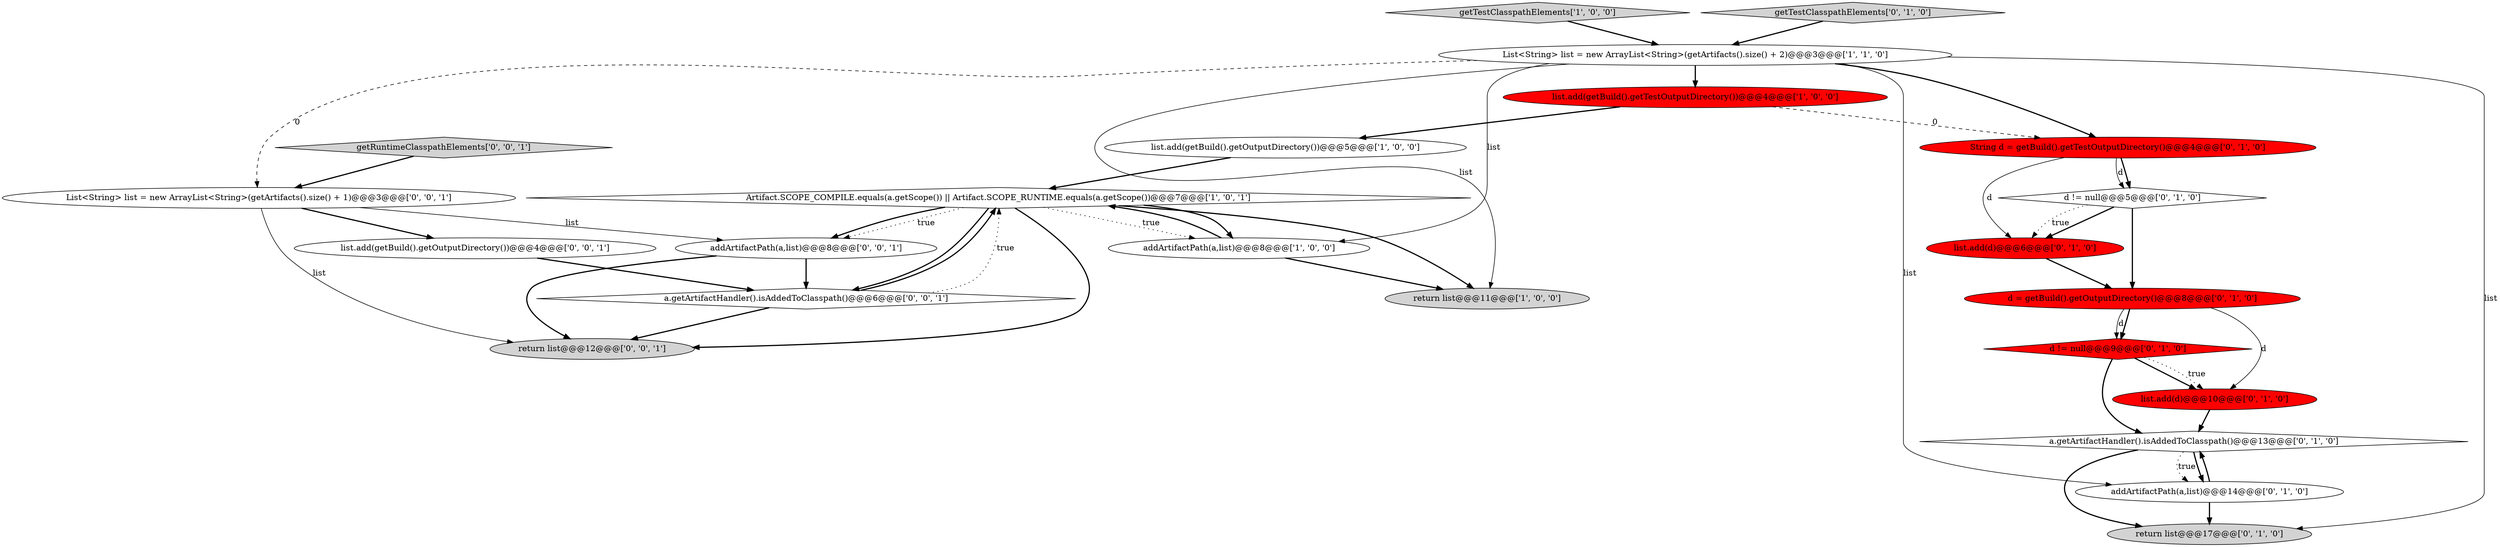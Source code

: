 digraph {
15 [style = filled, label = "a.getArtifactHandler().isAddedToClasspath()@@@13@@@['0', '1', '0']", fillcolor = white, shape = diamond image = "AAA0AAABBB2BBB"];
1 [style = filled, label = "list.add(getBuild().getTestOutputDirectory())@@@4@@@['1', '0', '0']", fillcolor = red, shape = ellipse image = "AAA1AAABBB1BBB"];
7 [style = filled, label = "d = getBuild().getOutputDirectory()@@@8@@@['0', '1', '0']", fillcolor = red, shape = ellipse image = "AAA1AAABBB2BBB"];
18 [style = filled, label = "return list@@@12@@@['0', '0', '1']", fillcolor = lightgray, shape = ellipse image = "AAA0AAABBB3BBB"];
4 [style = filled, label = "List<String> list = new ArrayList<String>(getArtifacts().size() + 2)@@@3@@@['1', '1', '0']", fillcolor = white, shape = ellipse image = "AAA0AAABBB1BBB"];
8 [style = filled, label = "d != null@@@9@@@['0', '1', '0']", fillcolor = red, shape = diamond image = "AAA1AAABBB2BBB"];
17 [style = filled, label = "a.getArtifactHandler().isAddedToClasspath()@@@6@@@['0', '0', '1']", fillcolor = white, shape = diamond image = "AAA0AAABBB3BBB"];
3 [style = filled, label = "getTestClasspathElements['1', '0', '0']", fillcolor = lightgray, shape = diamond image = "AAA0AAABBB1BBB"];
14 [style = filled, label = "list.add(d)@@@10@@@['0', '1', '0']", fillcolor = red, shape = ellipse image = "AAA1AAABBB2BBB"];
10 [style = filled, label = "String d = getBuild().getTestOutputDirectory()@@@4@@@['0', '1', '0']", fillcolor = red, shape = ellipse image = "AAA1AAABBB2BBB"];
20 [style = filled, label = "list.add(getBuild().getOutputDirectory())@@@4@@@['0', '0', '1']", fillcolor = white, shape = ellipse image = "AAA0AAABBB3BBB"];
2 [style = filled, label = "addArtifactPath(a,list)@@@8@@@['1', '0', '0']", fillcolor = white, shape = ellipse image = "AAA0AAABBB1BBB"];
19 [style = filled, label = "getRuntimeClasspathElements['0', '0', '1']", fillcolor = lightgray, shape = diamond image = "AAA0AAABBB3BBB"];
9 [style = filled, label = "getTestClasspathElements['0', '1', '0']", fillcolor = lightgray, shape = diamond image = "AAA0AAABBB2BBB"];
5 [style = filled, label = "return list@@@11@@@['1', '0', '0']", fillcolor = lightgray, shape = ellipse image = "AAA0AAABBB1BBB"];
21 [style = filled, label = "addArtifactPath(a,list)@@@8@@@['0', '0', '1']", fillcolor = white, shape = ellipse image = "AAA0AAABBB3BBB"];
12 [style = filled, label = "addArtifactPath(a,list)@@@14@@@['0', '1', '0']", fillcolor = white, shape = ellipse image = "AAA0AAABBB2BBB"];
6 [style = filled, label = "list.add(getBuild().getOutputDirectory())@@@5@@@['1', '0', '0']", fillcolor = white, shape = ellipse image = "AAA0AAABBB1BBB"];
16 [style = filled, label = "d != null@@@5@@@['0', '1', '0']", fillcolor = white, shape = diamond image = "AAA0AAABBB2BBB"];
13 [style = filled, label = "return list@@@17@@@['0', '1', '0']", fillcolor = lightgray, shape = ellipse image = "AAA0AAABBB2BBB"];
11 [style = filled, label = "list.add(d)@@@6@@@['0', '1', '0']", fillcolor = red, shape = ellipse image = "AAA1AAABBB2BBB"];
0 [style = filled, label = "Artifact.SCOPE_COMPILE.equals(a.getScope()) || Artifact.SCOPE_RUNTIME.equals(a.getScope())@@@7@@@['1', '0', '1']", fillcolor = white, shape = diamond image = "AAA0AAABBB1BBB"];
22 [style = filled, label = "List<String> list = new ArrayList<String>(getArtifacts().size() + 1)@@@3@@@['0', '0', '1']", fillcolor = white, shape = ellipse image = "AAA0AAABBB3BBB"];
4->10 [style = bold, label=""];
17->0 [style = dotted, label="true"];
15->13 [style = bold, label=""];
20->17 [style = bold, label=""];
16->11 [style = bold, label=""];
8->15 [style = bold, label=""];
4->12 [style = solid, label="list"];
0->17 [style = bold, label=""];
9->4 [style = bold, label=""];
4->5 [style = solid, label="list"];
0->2 [style = bold, label=""];
12->15 [style = bold, label=""];
16->7 [style = bold, label=""];
7->8 [style = solid, label="d"];
8->14 [style = bold, label=""];
6->0 [style = bold, label=""];
0->21 [style = bold, label=""];
4->13 [style = solid, label="list"];
1->10 [style = dashed, label="0"];
4->22 [style = dashed, label="0"];
7->8 [style = bold, label=""];
3->4 [style = bold, label=""];
21->18 [style = bold, label=""];
22->21 [style = solid, label="list"];
12->13 [style = bold, label=""];
2->0 [style = bold, label=""];
1->6 [style = bold, label=""];
17->0 [style = bold, label=""];
0->21 [style = dotted, label="true"];
10->16 [style = bold, label=""];
22->20 [style = bold, label=""];
4->2 [style = solid, label="list"];
17->18 [style = bold, label=""];
0->5 [style = bold, label=""];
22->18 [style = solid, label="list"];
8->14 [style = dotted, label="true"];
10->16 [style = solid, label="d"];
7->14 [style = solid, label="d"];
15->12 [style = dotted, label="true"];
0->18 [style = bold, label=""];
14->15 [style = bold, label=""];
4->1 [style = bold, label=""];
15->12 [style = bold, label=""];
10->11 [style = solid, label="d"];
0->2 [style = dotted, label="true"];
16->11 [style = dotted, label="true"];
19->22 [style = bold, label=""];
21->17 [style = bold, label=""];
11->7 [style = bold, label=""];
2->5 [style = bold, label=""];
}
